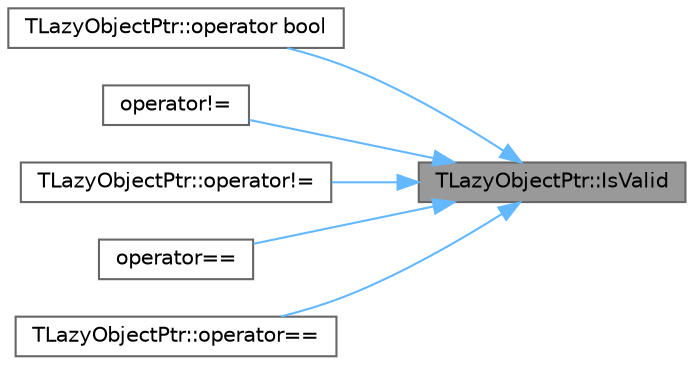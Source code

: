 digraph "TLazyObjectPtr::IsValid"
{
 // INTERACTIVE_SVG=YES
 // LATEX_PDF_SIZE
  bgcolor="transparent";
  edge [fontname=Helvetica,fontsize=10,labelfontname=Helvetica,labelfontsize=10];
  node [fontname=Helvetica,fontsize=10,shape=box,height=0.2,width=0.4];
  rankdir="RL";
  Node1 [id="Node000001",label="TLazyObjectPtr::IsValid",height=0.2,width=0.4,color="gray40", fillcolor="grey60", style="filled", fontcolor="black",tooltip="Test if this points to a live UObject."];
  Node1 -> Node2 [id="edge1_Node000001_Node000002",dir="back",color="steelblue1",style="solid",tooltip=" "];
  Node2 [id="Node000002",label="TLazyObjectPtr::operator bool",height=0.2,width=0.4,color="grey40", fillcolor="white", style="filled",URL="$d5/d73/structTLazyObjectPtr.html#a05d85ed2e4ca80d5929440a6ba094d45",tooltip="Dereference lazy pointer to see if it points somewhere valid."];
  Node1 -> Node3 [id="edge2_Node000001_Node000003",dir="back",color="steelblue1",style="solid",tooltip=" "];
  Node3 [id="Node000003",label="operator!=",height=0.2,width=0.4,color="grey40", fillcolor="white", style="filled",URL="$d0/d2a/LazyObjectPtr_8h.html#a9dbfe556be0e5f7cb9c0e7451b91333d",tooltip="Compare for inequality with null."];
  Node1 -> Node4 [id="edge3_Node000001_Node000004",dir="back",color="steelblue1",style="solid",tooltip=" "];
  Node4 [id="Node000004",label="TLazyObjectPtr::operator!=",height=0.2,width=0.4,color="grey40", fillcolor="white", style="filled",URL="$d5/d73/structTLazyObjectPtr.html#abef44baa9f5dd7f76ce05163dd60f6d5",tooltip="Compare for inequality with null."];
  Node1 -> Node5 [id="edge4_Node000001_Node000005",dir="back",color="steelblue1",style="solid",tooltip=" "];
  Node5 [id="Node000005",label="operator==",height=0.2,width=0.4,color="grey40", fillcolor="white", style="filled",URL="$d0/d2a/LazyObjectPtr_8h.html#a47926c5da5d5ca80fee3a5080faec478",tooltip="Compare to null."];
  Node1 -> Node6 [id="edge5_Node000001_Node000006",dir="back",color="steelblue1",style="solid",tooltip=" "];
  Node6 [id="Node000006",label="TLazyObjectPtr::operator==",height=0.2,width=0.4,color="grey40", fillcolor="white", style="filled",URL="$d5/d73/structTLazyObjectPtr.html#a206abb111668b13e8aeb2f3a22365a63",tooltip="Compare to null."];
}
